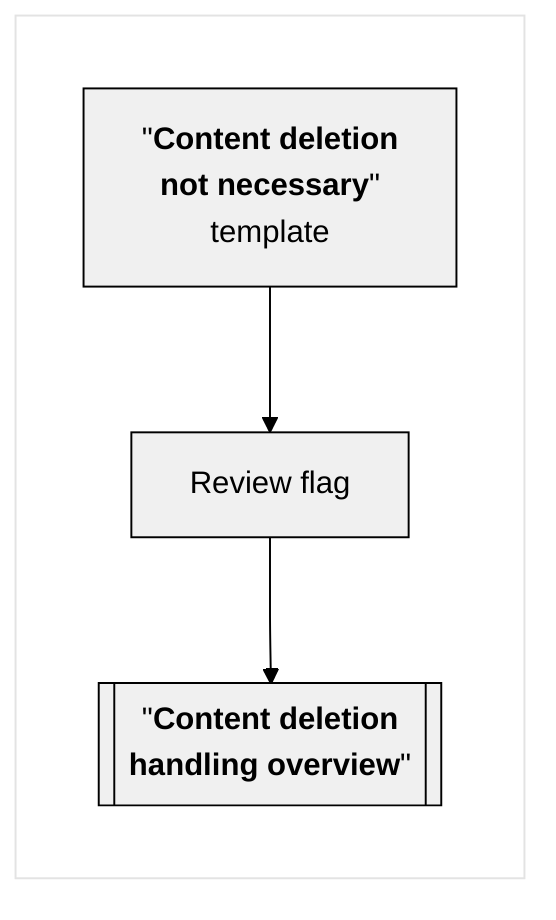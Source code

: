 ---
config:
  flowchart:
    curve: monotoneY
  theme: base
  themeVariables:
    clusterBkg: '#ffffff'
    edgeLabelBackground: '#ffffff'
    lineColor: '#000000'
    primaryBorderColor: '#000000'
    primaryColor: '#f0f0f0'
    primaryTextColor: '#000000'
---

flowchart TB
  subgraph main[" "]
    direction TB


    notNecessaryTemplate["#quot;<b>Content deletion<br />not necessary</b>#quot;<br />template"]
    notNecessaryTemplate --> review
    review["Review flag"]
    review --> overviewWorkflow
    overviewWorkflow[["#quot;<b>Content deletion<br />handling overview</b>#quot;"]]
  end